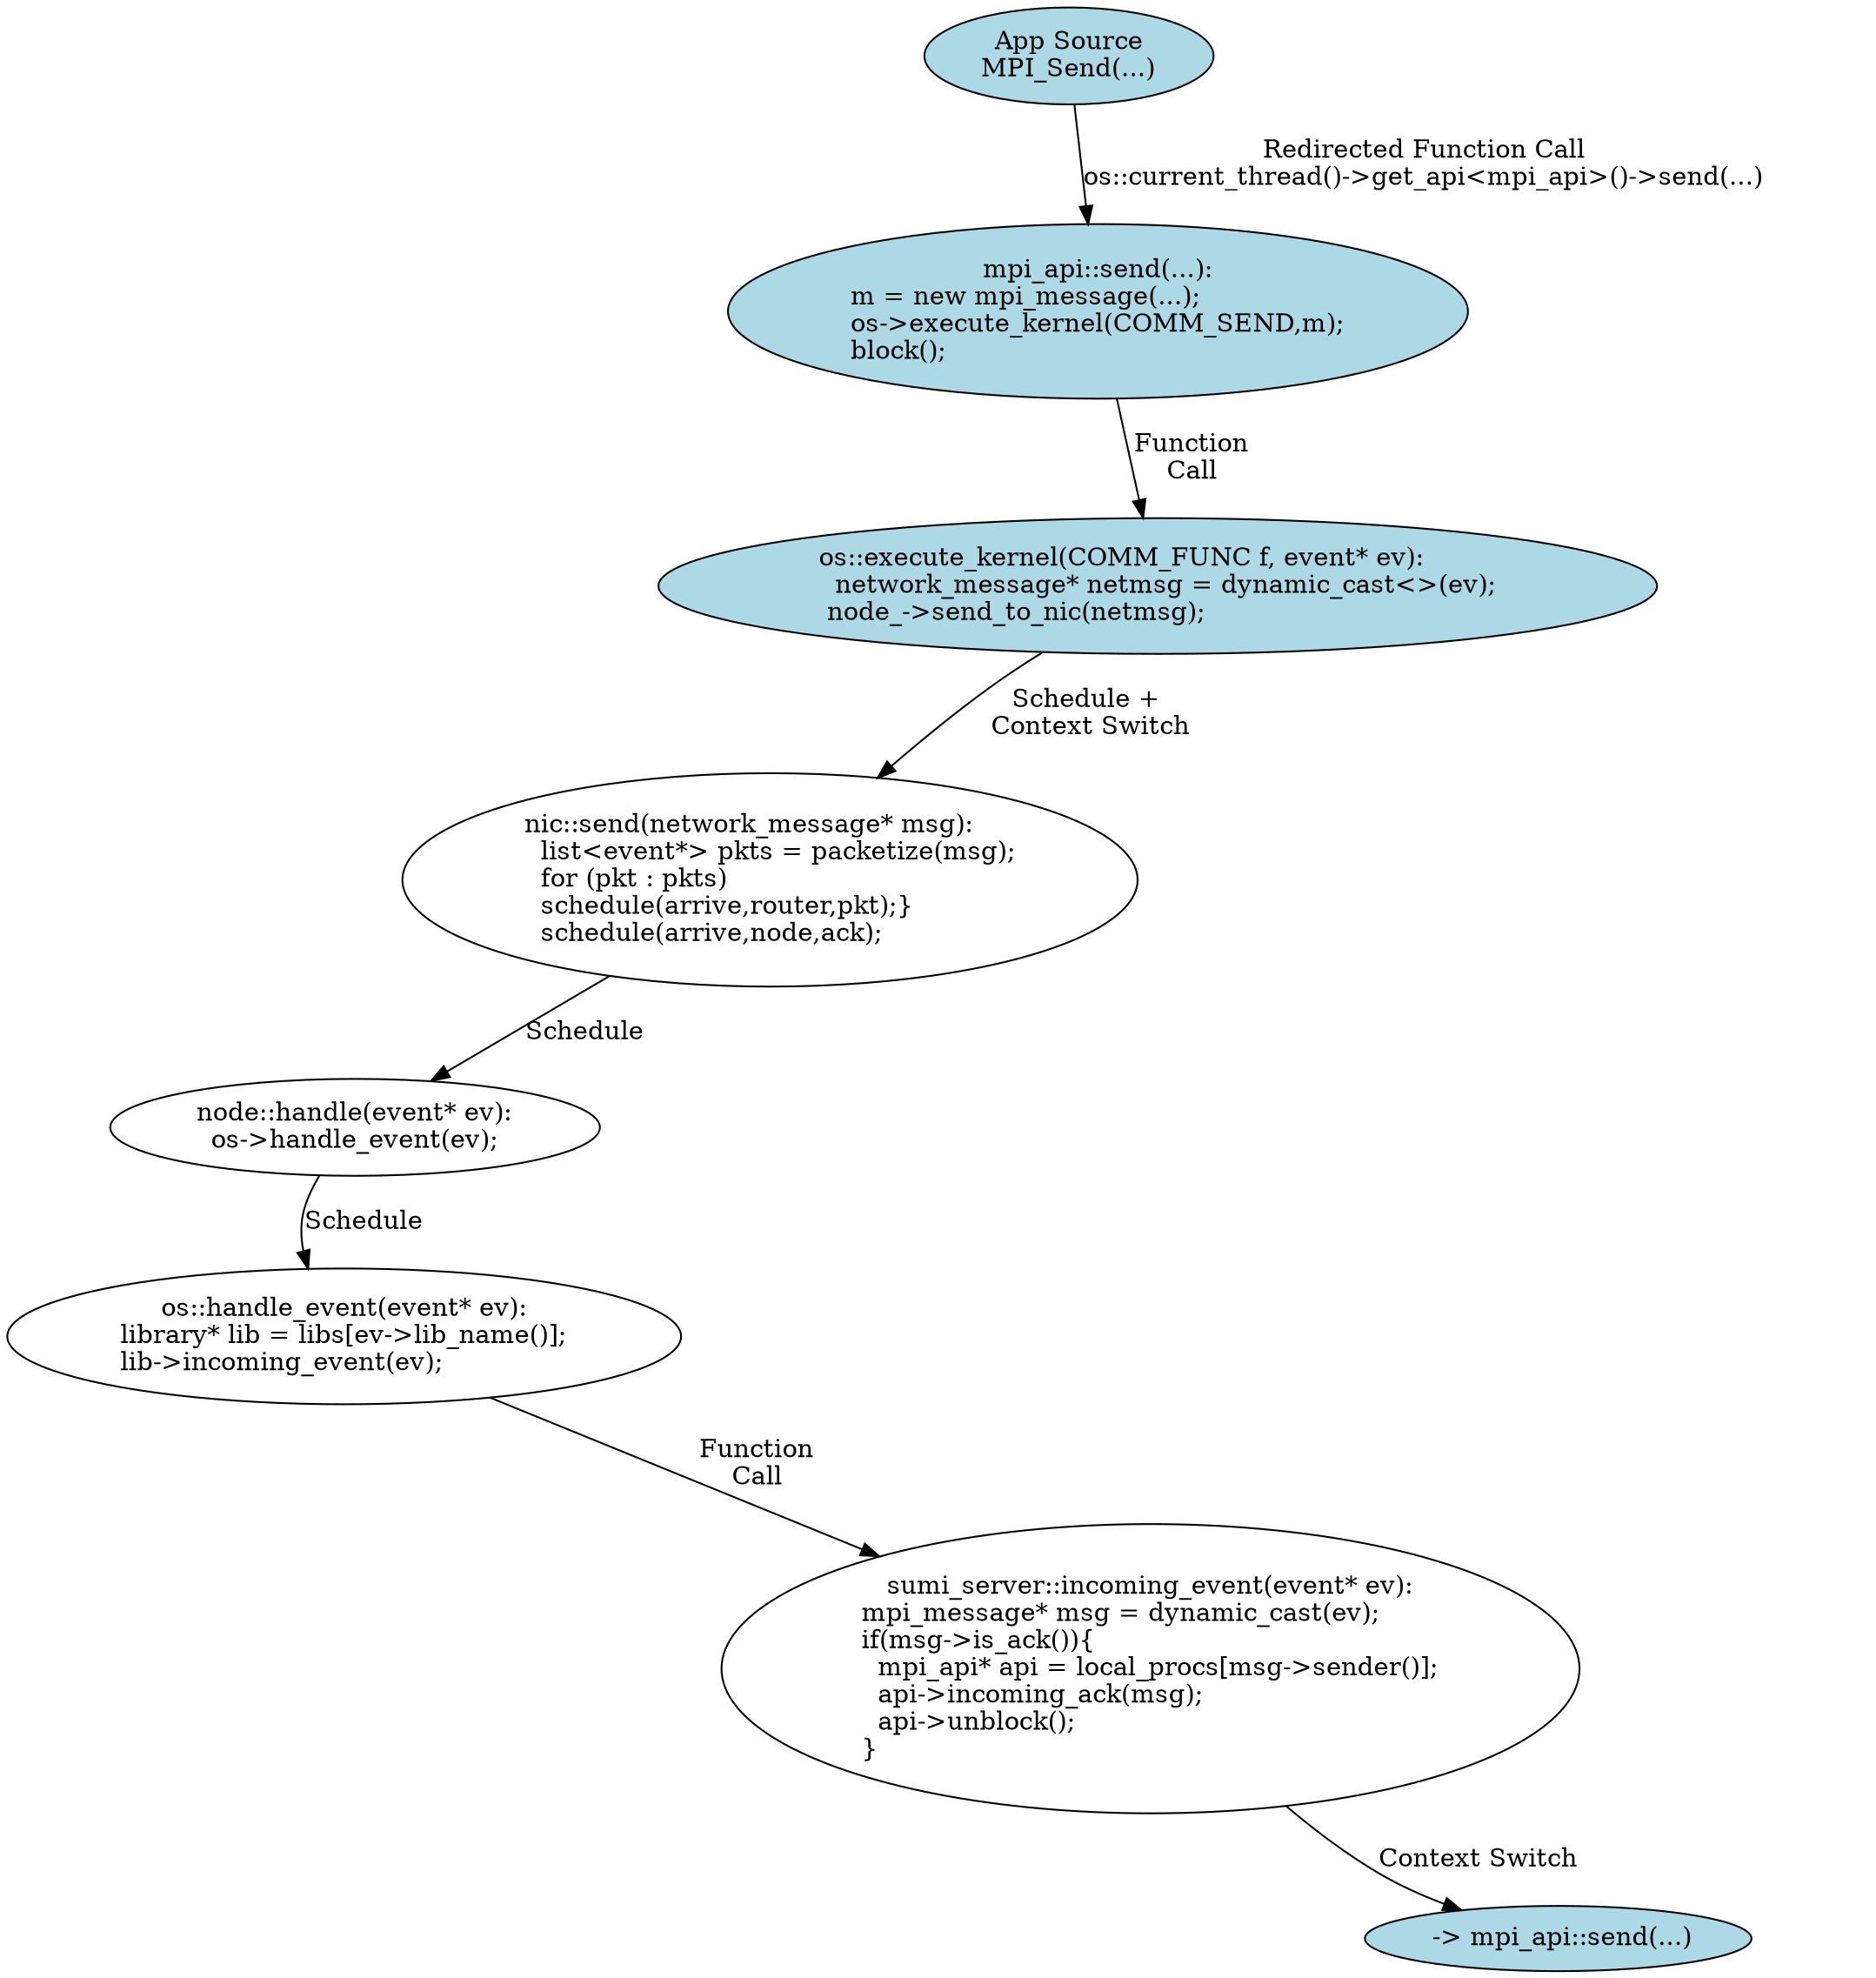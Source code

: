 
digraph { 

nic0,nic1,nic2,nic4,nic5,nic6,nic7,
mpi0,mpi1,mpi2,mpi3,mpi4,mpi5,mpi7,
node0,node1,node2,node3,node6,node7,
thr13,thr14,thr15,thr16
[style=invis];

thr10 [style=filled,fillcolor="lightblue",label="App Source\nMPI_Send(...)"];
thr11 [style=filled,fillcolor="lightblue",label="mpi_api::send(...):\nm = new mpi_message(...);\los->execute_kernel(COMM_SEND,m);\lblock();\l"];
thr12 [style=filled,fillcolor="lightblue",label="os::execute_kernel(COMM_FUNC f, event* ev):\l  network_message* netmsg = dynamic_cast<>(ev);\l node_->send_to_nic(netmsg);\l"]
nic3  [label="nic::send(network_message* msg):\l  list<event*> pkts = packetize(msg);\l  for (pkt : pkts)\l  schedule(arrive,router,pkt);}\l  schedule(arrive,node,ack);\l"]
node4 [label="node::handle(event* ev):\nos->handle_event(ev);"]
node5 [label="os::handle_event(event* ev):\nlibrary* lib = libs[ev->lib_name()];\llib->incoming_event(ev);\l"]
mpi6  [label="sumi_server::incoming_event(event* ev):\nmpi_message* msg = dynamic_cast(ev);\lif(msg->is_ack()){\l  mpi_api* api = local_procs[msg->sender()];\l  api->incoming_ack(msg);\l  api->unblock();\l}\l"]
thr17 [style=filled,fillcolor="lightblue",label=" -> mpi_api::send(...)"];




edge[style=invis];
node0->node1->node2->node3->node4->node5->node6->node7;
nic0->nic1->nic2->nic3->nic4->nic5->nic6->nic7;
thr10->thr11->thr12->thr13->thr14->thr15->thr16->thr17;
mpi0->mpi1->mpi2->mpi3->mpi4->mpi5->mpi6->mpi7;


edge[style=solid];
thr10->thr11 [label="Redirected Function Call\nos::current_thread()->get_api<mpi_api>()->send(...)"];
thr11->thr12 [label="Function\nCall"];
thr12->nic3 [label="Schedule + \nContext Switch"];
nic3->node4 [label="Schedule"];
node4->node5 [label="Schedule"];
node5->mpi6 [label="Function\nCall"];
mpi6->thr17 [label="Context Switch"];

#mpi6->thr17 [label="Function\nCall"];

}

